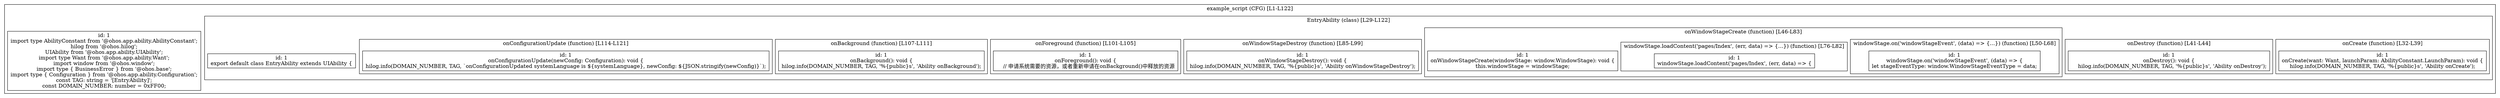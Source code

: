 digraph "105.ts" {
  subgraph "cluster_1" {
    label="example_script (CFG) [L1-L122]";
    node_1_1 [label="id: 1\nimport type AbilityConstant from '@ohos.app.ability.AbilityConstant';
hilog from '@ohos.hilog';
UIAbility from '@ohos.app.ability.UIAbility';
import type Want from '@ohos.app.ability.Want';
import window from '@ohos.window';
import type { BusinessError } from '@ohos.base';
import type { Configuration } from '@ohos.app.ability.Configuration';
const TAG: string = '[EntryAbility]';
const DOMAIN_NUMBER: number = 0xFF00;", shape=box];
  subgraph "cluster_2" {
    label="EntryAbility (class) [L29-L122]";
    node_2_1 [label="id: 1\nexport default class EntryAbility extends UIAbility {", shape=box];
  subgraph "cluster_3" {
    label="onCreate (function) [L32-L39]";
    node_3_1 [label="id: 1\nonCreate(want: Want, launchParam: AbilityConstant.LaunchParam): void {
hilog.info(DOMAIN_NUMBER, TAG, '%{public}s', 'Ability onCreate');", shape=box];
  }
  subgraph "cluster_4" {
    label="onDestroy (function) [L41-L44]";
    node_4_1 [label="id: 1\nonDestroy(): void {
    hilog.info(DOMAIN_NUMBER, TAG, '%{public}s', 'Ability onDestroy');", shape=box];
  }
  subgraph "cluster_5" {
    label="onWindowStageCreate (function) [L46-L83]";
    node_5_1 [label="id: 1\nonWindowStageCreate(windowStage: window.WindowStage): void {
this.windowStage = windowStage;", shape=box];
  subgraph "cluster_6" {
    label="windowStage.on('windowStageEvent', (data) => {...}) (function) [L50-L68]";
    node_6_1 [label="id: 1\nwindowStage.on('windowStageEvent', (data) => {
let stageEventType: window.WindowStageEventType = data;", shape=box];
  }
  subgraph "cluster_7" {
    label="windowStage.loadContent('pages/Index', (err, data) => {...}) (function) [L76-L82]";
    node_7_1 [label="id: 1\nwindowStage.loadContent('pages/Index', (err, data) => {", shape=box];
  }
  }
  subgraph "cluster_8" {
    label="onWindowStageDestroy (function) [L85-L99]";
    node_8_1 [label="id: 1\nonWindowStageDestroy(): void {
hilog.info(DOMAIN_NUMBER, TAG, '%{public}s', 'Ability onWindowStageDestroy');", shape=box];
  }
  subgraph "cluster_9" {
    label="onForeground (function) [L101-L105]";
    node_9_1 [label="id: 1\nonForeground(): void {
    // 申请系统需要的资源，或者重新申请在onBackground()中释放的资源", shape=box];
  }
  subgraph "cluster_10" {
    label="onBackground (function) [L107-L111]";
    node_10_1 [label="id: 1\nonBackground(): void {
hilog.info(DOMAIN_NUMBER, TAG, '%{public}s', 'Ability onBackground');", shape=box];
  }
  subgraph "cluster_11" {
    label="onConfigurationUpdate (function) [L114-L121]";
    node_11_1 [label="id: 1\nonConfigurationUpdate(newConfig: Configuration): void {
hilog.info(DOMAIN_NUMBER, TAG, `onConfigurationUpdated systemLanguage is ${systemLanguage}, newConfig: ${JSON.stringify(newConfig)}`);", shape=box];
  }
  }
  }
}